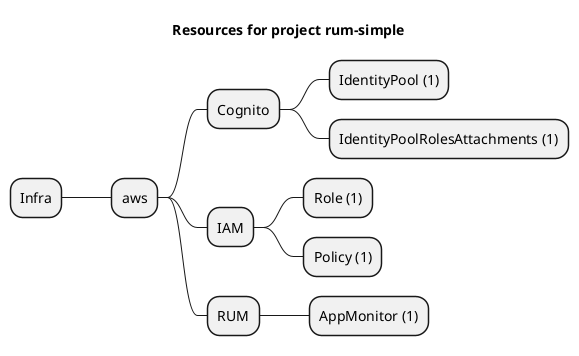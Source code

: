 @startmindmap
title Resources for project rum-simple
skinparam monochrome true
+ Infra
++ aws
+++ Cognito
++++ IdentityPool (1)
++++ IdentityPoolRolesAttachments (1)
+++ IAM
++++ Role (1)
++++ Policy (1)
+++ RUM
++++ AppMonitor (1)
@endmindmap